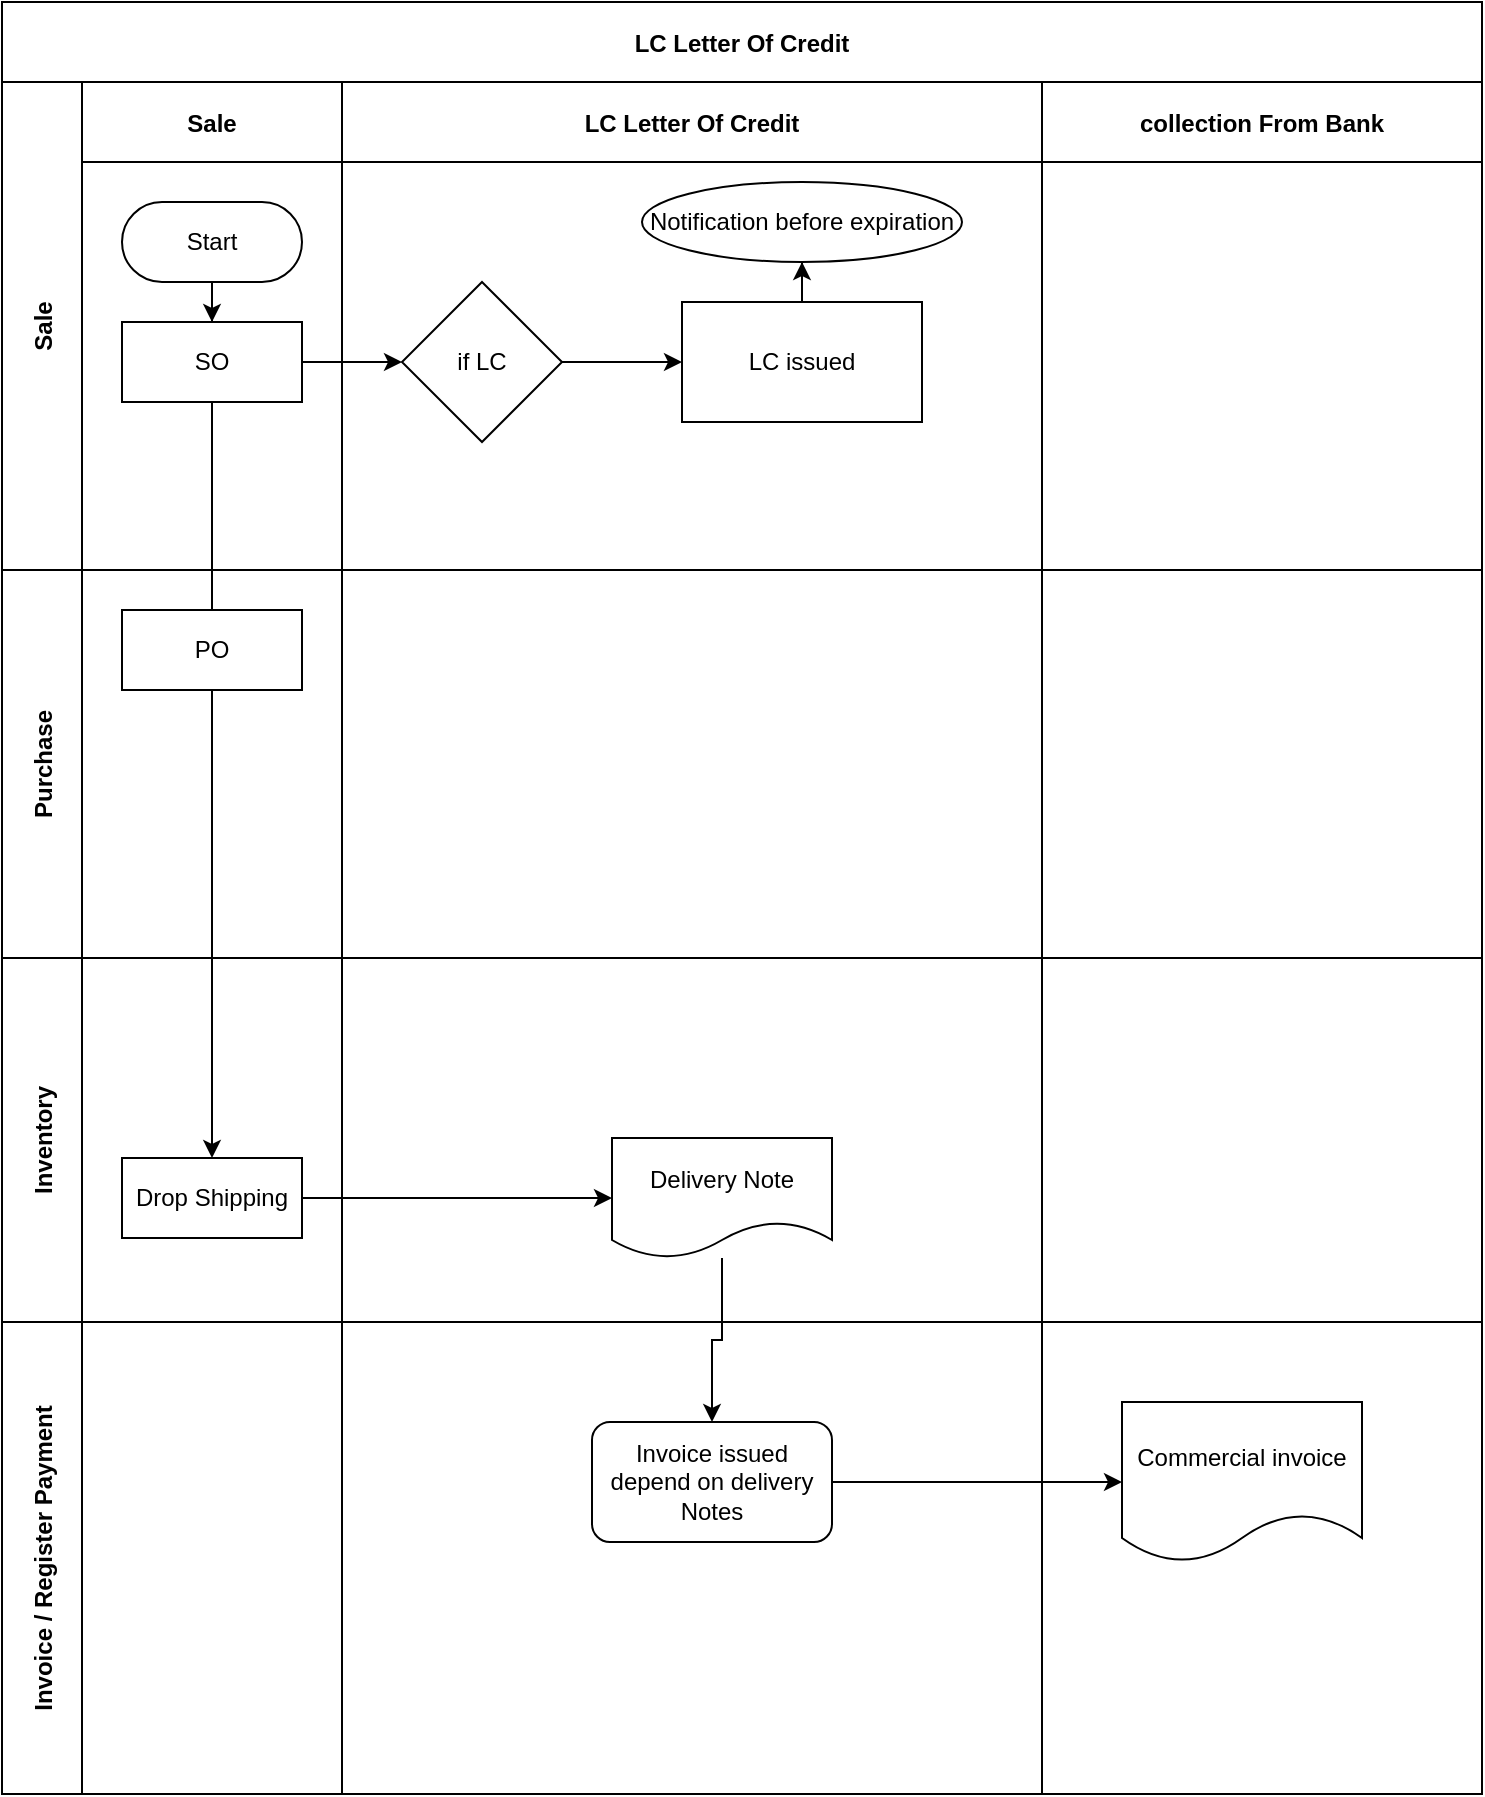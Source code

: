<mxfile version="21.6.2" type="github">
  <diagram id="kgpKYQtTHZ0yAKxKKP6v" name="Page-1">
    <mxGraphModel dx="1360" dy="795" grid="1" gridSize="10" guides="1" tooltips="1" connect="1" arrows="1" fold="1" page="1" pageScale="1" pageWidth="850" pageHeight="1100" math="0" shadow="0">
      <root>
        <mxCell id="0" />
        <mxCell id="1" parent="0" />
        <mxCell id="3nuBFxr9cyL0pnOWT2aG-1" value="LC Letter Of Credit" style="shape=table;childLayout=tableLayout;startSize=40;collapsible=0;recursiveResize=0;expand=0;fillColor=none;fontStyle=1" parent="1" vertex="1">
          <mxGeometry x="100" y="70" width="740" height="896" as="geometry" />
        </mxCell>
        <mxCell id="3nuBFxr9cyL0pnOWT2aG-2" value="" style="edgeStyle=orthogonalEdgeStyle;rounded=0;orthogonalLoop=1;jettySize=auto;html=1;" parent="3nuBFxr9cyL0pnOWT2aG-1" source="3nuBFxr9cyL0pnOWT2aG-7" target="3nuBFxr9cyL0pnOWT2aG-17" edge="1">
          <mxGeometry relative="1" as="geometry">
            <Array as="points">
              <mxPoint x="105" y="300" />
              <mxPoint x="105" y="300" />
            </Array>
          </mxGeometry>
        </mxCell>
        <mxCell id="3nuBFxr9cyL0pnOWT2aG-3" value="Sale" style="shape=tableRow;horizontal=0;swimlaneHead=0;swimlaneBody=0;top=0;left=0;bottom=0;right=0;fillColor=none;points=[[0,0.5],[1,0.5]];portConstraint=eastwest;startSize=40;collapsible=0;recursiveResize=0;expand=0;fontStyle=1;" parent="3nuBFxr9cyL0pnOWT2aG-1" vertex="1">
          <mxGeometry y="40" width="740" height="244" as="geometry" />
        </mxCell>
        <mxCell id="3nuBFxr9cyL0pnOWT2aG-4" value="Sale" style="swimlane;swimlaneHead=0;swimlaneBody=0;connectable=0;fillColor=none;startSize=40;collapsible=0;recursiveResize=0;expand=0;fontStyle=1;" parent="3nuBFxr9cyL0pnOWT2aG-3" vertex="1">
          <mxGeometry x="40" width="130" height="244" as="geometry">
            <mxRectangle width="130" height="244" as="alternateBounds" />
          </mxGeometry>
        </mxCell>
        <mxCell id="3nuBFxr9cyL0pnOWT2aG-5" style="edgeStyle=orthogonalEdgeStyle;rounded=0;orthogonalLoop=1;jettySize=auto;html=1;" parent="3nuBFxr9cyL0pnOWT2aG-4" source="3nuBFxr9cyL0pnOWT2aG-6" target="3nuBFxr9cyL0pnOWT2aG-7" edge="1">
          <mxGeometry relative="1" as="geometry" />
        </mxCell>
        <mxCell id="3nuBFxr9cyL0pnOWT2aG-6" value="Start" style="rounded=1;whiteSpace=wrap;html=1;arcSize=50;" parent="3nuBFxr9cyL0pnOWT2aG-4" vertex="1">
          <mxGeometry x="20" y="60" width="90" height="40" as="geometry" />
        </mxCell>
        <mxCell id="3nuBFxr9cyL0pnOWT2aG-7" value="SO" style="rounded=0;whiteSpace=wrap;html=1;" parent="3nuBFxr9cyL0pnOWT2aG-4" vertex="1">
          <mxGeometry x="20" y="120" width="90" height="40" as="geometry" />
        </mxCell>
        <mxCell id="3nuBFxr9cyL0pnOWT2aG-8" value="LC Letter Of Credit" style="swimlane;swimlaneHead=0;swimlaneBody=0;connectable=0;fillColor=none;startSize=40;collapsible=0;recursiveResize=0;expand=0;fontStyle=1;" parent="3nuBFxr9cyL0pnOWT2aG-3" vertex="1">
          <mxGeometry x="170" width="350" height="244" as="geometry">
            <mxRectangle width="350" height="244" as="alternateBounds" />
          </mxGeometry>
        </mxCell>
        <mxCell id="CZHiGWSd0GpSVvCNH0gk-20" value="" style="edgeStyle=orthogonalEdgeStyle;rounded=0;orthogonalLoop=1;jettySize=auto;html=1;" edge="1" parent="3nuBFxr9cyL0pnOWT2aG-8" source="CZHiGWSd0GpSVvCNH0gk-17" target="CZHiGWSd0GpSVvCNH0gk-19">
          <mxGeometry relative="1" as="geometry" />
        </mxCell>
        <mxCell id="CZHiGWSd0GpSVvCNH0gk-17" value="if LC" style="rhombus;whiteSpace=wrap;html=1;rounded=0;" vertex="1" parent="3nuBFxr9cyL0pnOWT2aG-8">
          <mxGeometry x="30" y="100" width="80" height="80" as="geometry" />
        </mxCell>
        <mxCell id="CZHiGWSd0GpSVvCNH0gk-23" value="" style="edgeStyle=orthogonalEdgeStyle;rounded=0;orthogonalLoop=1;jettySize=auto;html=1;" edge="1" parent="3nuBFxr9cyL0pnOWT2aG-8" source="CZHiGWSd0GpSVvCNH0gk-19" target="CZHiGWSd0GpSVvCNH0gk-22">
          <mxGeometry relative="1" as="geometry" />
        </mxCell>
        <mxCell id="CZHiGWSd0GpSVvCNH0gk-19" value="LC issued" style="whiteSpace=wrap;html=1;rounded=0;" vertex="1" parent="3nuBFxr9cyL0pnOWT2aG-8">
          <mxGeometry x="170" y="110" width="120" height="60" as="geometry" />
        </mxCell>
        <mxCell id="CZHiGWSd0GpSVvCNH0gk-22" value="Notification before expiration" style="ellipse;whiteSpace=wrap;html=1;rounded=0;" vertex="1" parent="3nuBFxr9cyL0pnOWT2aG-8">
          <mxGeometry x="150" y="50" width="160" height="40" as="geometry" />
        </mxCell>
        <mxCell id="3nuBFxr9cyL0pnOWT2aG-11" value="collection From Bank" style="swimlane;swimlaneHead=0;swimlaneBody=0;connectable=0;fillColor=none;startSize=40;collapsible=0;recursiveResize=0;expand=0;fontStyle=1;" parent="3nuBFxr9cyL0pnOWT2aG-3" vertex="1">
          <mxGeometry x="520" width="220" height="244" as="geometry">
            <mxRectangle width="220" height="244" as="alternateBounds" />
          </mxGeometry>
        </mxCell>
        <mxCell id="CZHiGWSd0GpSVvCNH0gk-18" value="" style="edgeStyle=orthogonalEdgeStyle;rounded=0;orthogonalLoop=1;jettySize=auto;html=1;" edge="1" parent="3nuBFxr9cyL0pnOWT2aG-3" source="3nuBFxr9cyL0pnOWT2aG-7" target="CZHiGWSd0GpSVvCNH0gk-17">
          <mxGeometry relative="1" as="geometry" />
        </mxCell>
        <mxCell id="CZHiGWSd0GpSVvCNH0gk-1" value="Purchase" style="shape=tableRow;horizontal=0;swimlaneHead=0;swimlaneBody=0;top=0;left=0;bottom=0;right=0;fillColor=none;points=[[0,0.5],[1,0.5]];portConstraint=eastwest;startSize=40;collapsible=0;recursiveResize=0;expand=0;fontStyle=1;" vertex="1" parent="3nuBFxr9cyL0pnOWT2aG-1">
          <mxGeometry y="284" width="740" height="194" as="geometry" />
        </mxCell>
        <mxCell id="CZHiGWSd0GpSVvCNH0gk-2" value="" style="swimlane;swimlaneHead=0;swimlaneBody=0;connectable=0;fillColor=none;startSize=0;collapsible=0;recursiveResize=0;expand=0;fontStyle=1;" vertex="1" parent="CZHiGWSd0GpSVvCNH0gk-1">
          <mxGeometry x="40" width="130" height="194" as="geometry">
            <mxRectangle width="130" height="194" as="alternateBounds" />
          </mxGeometry>
        </mxCell>
        <mxCell id="CZHiGWSd0GpSVvCNH0gk-3" value="PO" style="rounded=0;whiteSpace=wrap;html=1;" vertex="1" parent="CZHiGWSd0GpSVvCNH0gk-2">
          <mxGeometry x="20" y="20" width="90" height="40" as="geometry" />
        </mxCell>
        <mxCell id="CZHiGWSd0GpSVvCNH0gk-4" value="" style="swimlane;swimlaneHead=0;swimlaneBody=0;connectable=0;fillColor=none;startSize=0;collapsible=0;recursiveResize=0;expand=0;fontStyle=1;" vertex="1" parent="CZHiGWSd0GpSVvCNH0gk-1">
          <mxGeometry x="170" width="350" height="194" as="geometry">
            <mxRectangle width="350" height="194" as="alternateBounds" />
          </mxGeometry>
        </mxCell>
        <mxCell id="CZHiGWSd0GpSVvCNH0gk-9" value="" style="swimlane;swimlaneHead=0;swimlaneBody=0;connectable=0;fillColor=none;startSize=0;collapsible=0;recursiveResize=0;expand=0;fontStyle=1;" vertex="1" parent="CZHiGWSd0GpSVvCNH0gk-1">
          <mxGeometry x="520" width="220" height="194" as="geometry">
            <mxRectangle width="220" height="194" as="alternateBounds" />
          </mxGeometry>
        </mxCell>
        <mxCell id="3nuBFxr9cyL0pnOWT2aG-15" value="Inventory" style="shape=tableRow;horizontal=0;swimlaneHead=0;swimlaneBody=0;top=0;left=0;bottom=0;right=0;fillColor=none;points=[[0,0.5],[1,0.5]];portConstraint=eastwest;startSize=40;collapsible=0;recursiveResize=0;expand=0;fontStyle=1;" parent="3nuBFxr9cyL0pnOWT2aG-1" vertex="1">
          <mxGeometry y="478" width="740" height="182" as="geometry" />
        </mxCell>
        <mxCell id="3nuBFxr9cyL0pnOWT2aG-16" value="" style="swimlane;swimlaneHead=0;swimlaneBody=0;connectable=0;fillColor=none;startSize=0;collapsible=0;recursiveResize=0;expand=0;fontStyle=1;" parent="3nuBFxr9cyL0pnOWT2aG-15" vertex="1">
          <mxGeometry x="40" width="130" height="182" as="geometry">
            <mxRectangle width="130" height="182" as="alternateBounds" />
          </mxGeometry>
        </mxCell>
        <mxCell id="3nuBFxr9cyL0pnOWT2aG-17" value="Drop Shipping" style="rounded=0;whiteSpace=wrap;html=1;" parent="3nuBFxr9cyL0pnOWT2aG-16" vertex="1">
          <mxGeometry x="20" y="100" width="90" height="40" as="geometry" />
        </mxCell>
        <mxCell id="3nuBFxr9cyL0pnOWT2aG-18" value="" style="swimlane;swimlaneHead=0;swimlaneBody=0;connectable=0;fillColor=none;startSize=0;collapsible=0;recursiveResize=0;expand=0;fontStyle=1;" parent="3nuBFxr9cyL0pnOWT2aG-15" vertex="1">
          <mxGeometry x="170" width="350" height="182" as="geometry">
            <mxRectangle width="350" height="182" as="alternateBounds" />
          </mxGeometry>
        </mxCell>
        <mxCell id="3nuBFxr9cyL0pnOWT2aG-21" value="Delivery Note" style="shape=document;whiteSpace=wrap;html=1;boundedLbl=1;" parent="3nuBFxr9cyL0pnOWT2aG-18" vertex="1">
          <mxGeometry x="135" y="90" width="110" height="60" as="geometry" />
        </mxCell>
        <mxCell id="3nuBFxr9cyL0pnOWT2aG-23" value="" style="swimlane;swimlaneHead=0;swimlaneBody=0;connectable=0;fillColor=none;startSize=0;collapsible=0;recursiveResize=0;expand=0;fontStyle=1;" parent="3nuBFxr9cyL0pnOWT2aG-15" vertex="1">
          <mxGeometry x="520" width="220" height="182" as="geometry">
            <mxRectangle width="220" height="182" as="alternateBounds" />
          </mxGeometry>
        </mxCell>
        <mxCell id="CZHiGWSd0GpSVvCNH0gk-14" value="" style="edgeStyle=orthogonalEdgeStyle;rounded=0;orthogonalLoop=1;jettySize=auto;html=1;" edge="1" parent="3nuBFxr9cyL0pnOWT2aG-15" source="3nuBFxr9cyL0pnOWT2aG-17" target="3nuBFxr9cyL0pnOWT2aG-21">
          <mxGeometry relative="1" as="geometry" />
        </mxCell>
        <mxCell id="CZHiGWSd0GpSVvCNH0gk-25" value="Invoice / Register Payment" style="shape=tableRow;horizontal=0;swimlaneHead=0;swimlaneBody=0;top=0;left=0;bottom=0;right=0;fillColor=none;points=[[0,0.5],[1,0.5]];portConstraint=eastwest;startSize=40;collapsible=0;recursiveResize=0;expand=0;fontStyle=1;" vertex="1" parent="3nuBFxr9cyL0pnOWT2aG-1">
          <mxGeometry y="660" width="740" height="236" as="geometry" />
        </mxCell>
        <mxCell id="CZHiGWSd0GpSVvCNH0gk-26" value="" style="swimlane;swimlaneHead=0;swimlaneBody=0;connectable=0;fillColor=none;startSize=0;collapsible=0;recursiveResize=0;expand=0;fontStyle=1;" vertex="1" parent="CZHiGWSd0GpSVvCNH0gk-25">
          <mxGeometry x="40" width="130" height="236" as="geometry">
            <mxRectangle width="130" height="236" as="alternateBounds" />
          </mxGeometry>
        </mxCell>
        <mxCell id="CZHiGWSd0GpSVvCNH0gk-28" value="" style="swimlane;swimlaneHead=0;swimlaneBody=0;connectable=0;fillColor=none;startSize=0;collapsible=0;recursiveResize=0;expand=0;fontStyle=1;" vertex="1" parent="CZHiGWSd0GpSVvCNH0gk-25">
          <mxGeometry x="170" width="350" height="236" as="geometry">
            <mxRectangle width="350" height="236" as="alternateBounds" />
          </mxGeometry>
        </mxCell>
        <mxCell id="CZHiGWSd0GpSVvCNH0gk-32" value="Invoice issued depend on delivery Notes" style="rounded=1;whiteSpace=wrap;html=1;" vertex="1" parent="CZHiGWSd0GpSVvCNH0gk-28">
          <mxGeometry x="125" y="50" width="120" height="60" as="geometry" />
        </mxCell>
        <mxCell id="CZHiGWSd0GpSVvCNH0gk-30" value="" style="swimlane;swimlaneHead=0;swimlaneBody=0;connectable=0;fillColor=none;startSize=0;collapsible=0;recursiveResize=0;expand=0;fontStyle=1;" vertex="1" parent="CZHiGWSd0GpSVvCNH0gk-25">
          <mxGeometry x="520" width="220" height="236" as="geometry">
            <mxRectangle width="220" height="236" as="alternateBounds" />
          </mxGeometry>
        </mxCell>
        <mxCell id="CZHiGWSd0GpSVvCNH0gk-51" value="Commercial invoice&lt;br&gt;" style="shape=document;whiteSpace=wrap;html=1;boundedLbl=1;rounded=1;" vertex="1" parent="CZHiGWSd0GpSVvCNH0gk-30">
          <mxGeometry x="40" y="40" width="120" height="80" as="geometry" />
        </mxCell>
        <mxCell id="CZHiGWSd0GpSVvCNH0gk-52" value="" style="edgeStyle=orthogonalEdgeStyle;rounded=0;orthogonalLoop=1;jettySize=auto;html=1;" edge="1" parent="CZHiGWSd0GpSVvCNH0gk-25" source="CZHiGWSd0GpSVvCNH0gk-32" target="CZHiGWSd0GpSVvCNH0gk-51">
          <mxGeometry relative="1" as="geometry" />
        </mxCell>
        <mxCell id="CZHiGWSd0GpSVvCNH0gk-53" value="" style="edgeStyle=orthogonalEdgeStyle;rounded=0;orthogonalLoop=1;jettySize=auto;html=1;" edge="1" parent="3nuBFxr9cyL0pnOWT2aG-1" source="3nuBFxr9cyL0pnOWT2aG-21" target="CZHiGWSd0GpSVvCNH0gk-32">
          <mxGeometry relative="1" as="geometry" />
        </mxCell>
      </root>
    </mxGraphModel>
  </diagram>
</mxfile>

